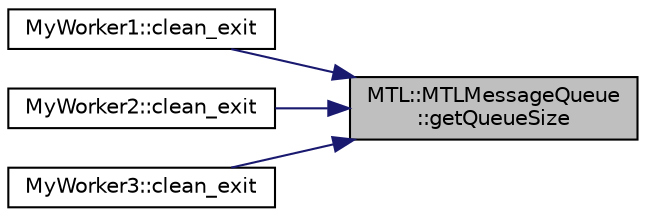 digraph "MTL::MTLMessageQueue::getQueueSize"
{
 // LATEX_PDF_SIZE
  edge [fontname="Helvetica",fontsize="10",labelfontname="Helvetica",labelfontsize="10"];
  node [fontname="Helvetica",fontsize="10",shape=record];
  rankdir="RL";
  Node1 [label="MTL::MTLMessageQueue\l::getQueueSize",height=0.2,width=0.4,color="black", fillcolor="grey75", style="filled", fontcolor="black",tooltip="Get the Queue Size object."];
  Node1 -> Node2 [dir="back",color="midnightblue",fontsize="10",style="solid",fontname="Helvetica"];
  Node2 [label="MyWorker1::clean_exit",height=0.2,width=0.4,color="black", fillcolor="white", style="filled",URL="$d0/d0c/classMyWorker1.html#a74b6b2d8601007ac00896a7e34309306",tooltip="A clean Exit of the Thread."];
  Node1 -> Node3 [dir="back",color="midnightblue",fontsize="10",style="solid",fontname="Helvetica"];
  Node3 [label="MyWorker2::clean_exit",height=0.2,width=0.4,color="black", fillcolor="white", style="filled",URL="$dd/da2/classMyWorker2.html#adac093b1d768db4f85d43ac98bbba32f",tooltip="A clean Exit of the Thread."];
  Node1 -> Node4 [dir="back",color="midnightblue",fontsize="10",style="solid",fontname="Helvetica"];
  Node4 [label="MyWorker3::clean_exit",height=0.2,width=0.4,color="black", fillcolor="white", style="filled",URL="$d2/d9f/classMyWorker3.html#adc69df20c89e7f1e5f2b68d4868a8936",tooltip="A clean Exit of the Thread."];
}
